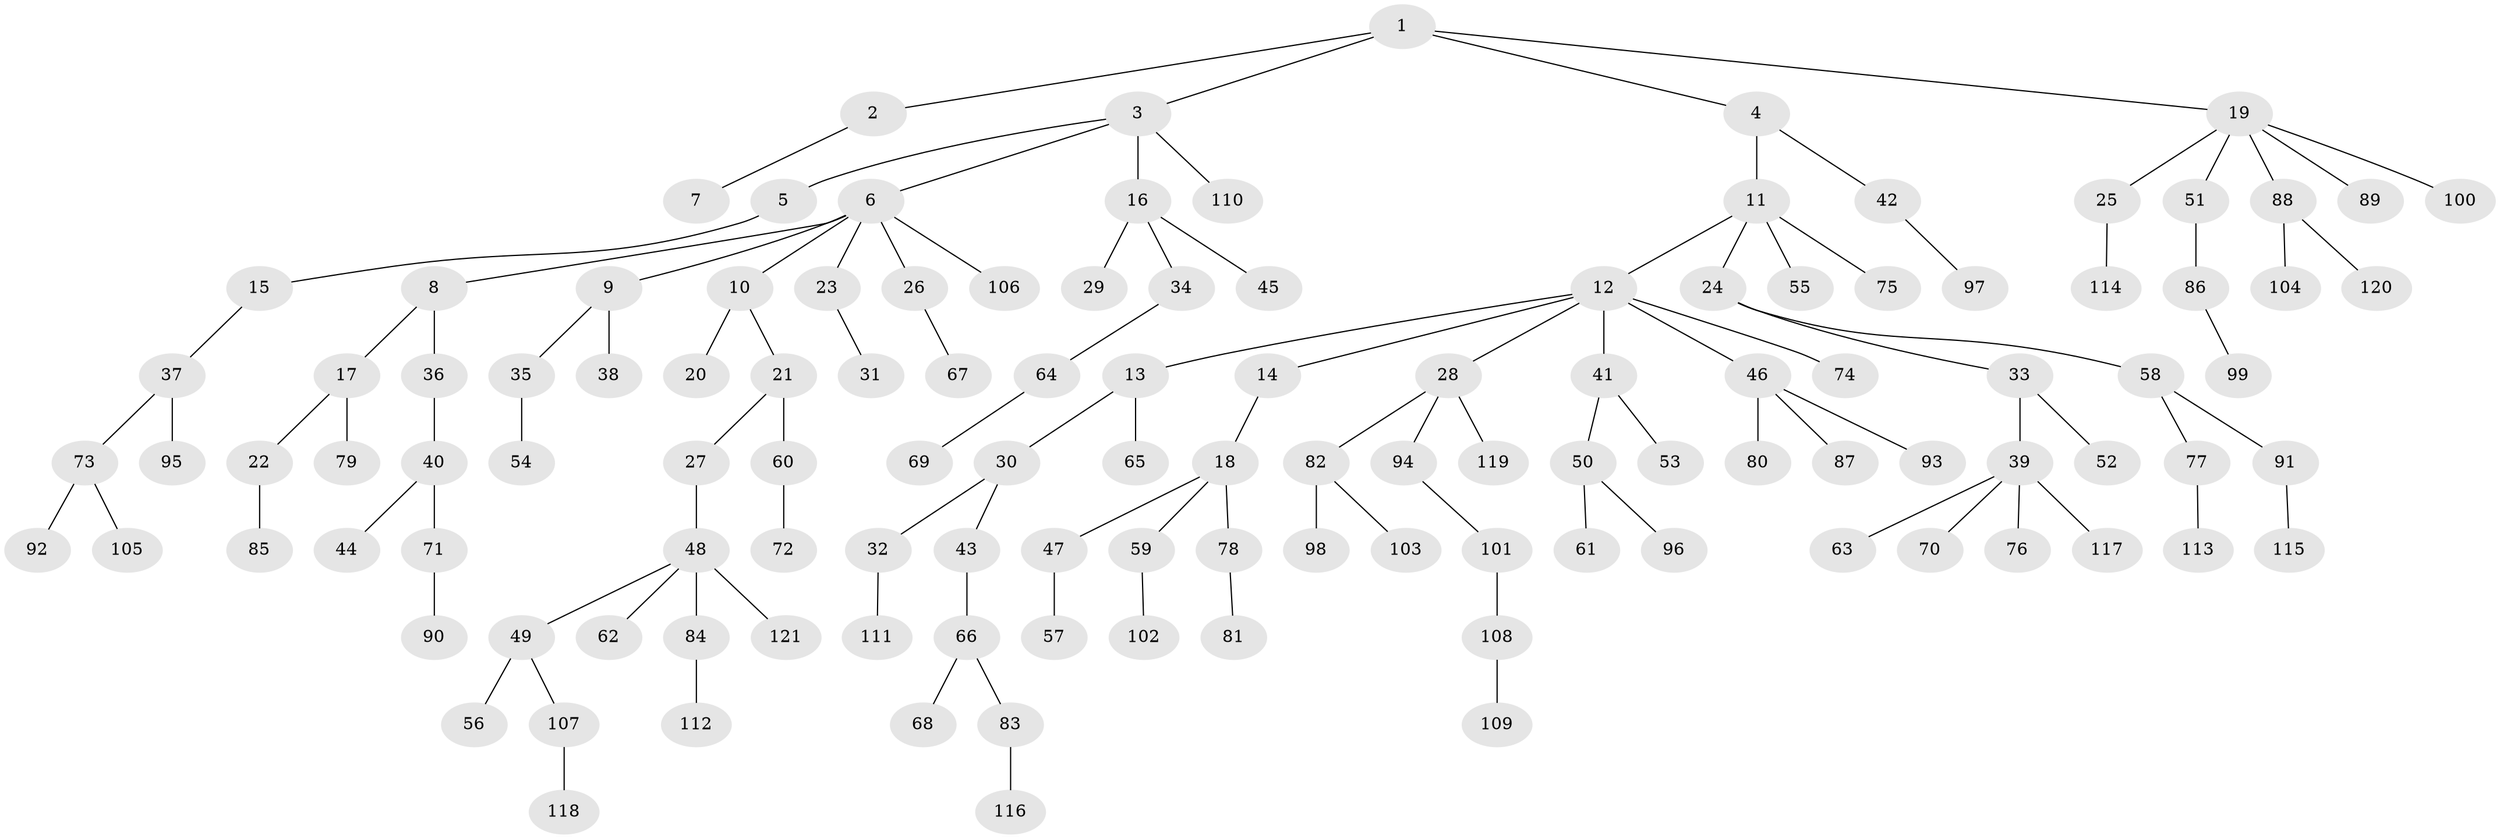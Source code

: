 // coarse degree distribution, {1: 0.7083333333333334, 2: 0.22916666666666666, 4: 0.020833333333333332, 26: 0.020833333333333332, 8: 0.020833333333333332}
// Generated by graph-tools (version 1.1) at 2025/56/03/04/25 21:56:17]
// undirected, 121 vertices, 120 edges
graph export_dot {
graph [start="1"]
  node [color=gray90,style=filled];
  1;
  2;
  3;
  4;
  5;
  6;
  7;
  8;
  9;
  10;
  11;
  12;
  13;
  14;
  15;
  16;
  17;
  18;
  19;
  20;
  21;
  22;
  23;
  24;
  25;
  26;
  27;
  28;
  29;
  30;
  31;
  32;
  33;
  34;
  35;
  36;
  37;
  38;
  39;
  40;
  41;
  42;
  43;
  44;
  45;
  46;
  47;
  48;
  49;
  50;
  51;
  52;
  53;
  54;
  55;
  56;
  57;
  58;
  59;
  60;
  61;
  62;
  63;
  64;
  65;
  66;
  67;
  68;
  69;
  70;
  71;
  72;
  73;
  74;
  75;
  76;
  77;
  78;
  79;
  80;
  81;
  82;
  83;
  84;
  85;
  86;
  87;
  88;
  89;
  90;
  91;
  92;
  93;
  94;
  95;
  96;
  97;
  98;
  99;
  100;
  101;
  102;
  103;
  104;
  105;
  106;
  107;
  108;
  109;
  110;
  111;
  112;
  113;
  114;
  115;
  116;
  117;
  118;
  119;
  120;
  121;
  1 -- 2;
  1 -- 3;
  1 -- 4;
  1 -- 19;
  2 -- 7;
  3 -- 5;
  3 -- 6;
  3 -- 16;
  3 -- 110;
  4 -- 11;
  4 -- 42;
  5 -- 15;
  6 -- 8;
  6 -- 9;
  6 -- 10;
  6 -- 23;
  6 -- 26;
  6 -- 106;
  8 -- 17;
  8 -- 36;
  9 -- 35;
  9 -- 38;
  10 -- 20;
  10 -- 21;
  11 -- 12;
  11 -- 24;
  11 -- 55;
  11 -- 75;
  12 -- 13;
  12 -- 14;
  12 -- 28;
  12 -- 41;
  12 -- 46;
  12 -- 74;
  13 -- 30;
  13 -- 65;
  14 -- 18;
  15 -- 37;
  16 -- 29;
  16 -- 34;
  16 -- 45;
  17 -- 22;
  17 -- 79;
  18 -- 47;
  18 -- 59;
  18 -- 78;
  19 -- 25;
  19 -- 51;
  19 -- 88;
  19 -- 89;
  19 -- 100;
  21 -- 27;
  21 -- 60;
  22 -- 85;
  23 -- 31;
  24 -- 33;
  24 -- 58;
  25 -- 114;
  26 -- 67;
  27 -- 48;
  28 -- 82;
  28 -- 94;
  28 -- 119;
  30 -- 32;
  30 -- 43;
  32 -- 111;
  33 -- 39;
  33 -- 52;
  34 -- 64;
  35 -- 54;
  36 -- 40;
  37 -- 73;
  37 -- 95;
  39 -- 63;
  39 -- 70;
  39 -- 76;
  39 -- 117;
  40 -- 44;
  40 -- 71;
  41 -- 50;
  41 -- 53;
  42 -- 97;
  43 -- 66;
  46 -- 80;
  46 -- 87;
  46 -- 93;
  47 -- 57;
  48 -- 49;
  48 -- 62;
  48 -- 84;
  48 -- 121;
  49 -- 56;
  49 -- 107;
  50 -- 61;
  50 -- 96;
  51 -- 86;
  58 -- 77;
  58 -- 91;
  59 -- 102;
  60 -- 72;
  64 -- 69;
  66 -- 68;
  66 -- 83;
  71 -- 90;
  73 -- 92;
  73 -- 105;
  77 -- 113;
  78 -- 81;
  82 -- 98;
  82 -- 103;
  83 -- 116;
  84 -- 112;
  86 -- 99;
  88 -- 104;
  88 -- 120;
  91 -- 115;
  94 -- 101;
  101 -- 108;
  107 -- 118;
  108 -- 109;
}
